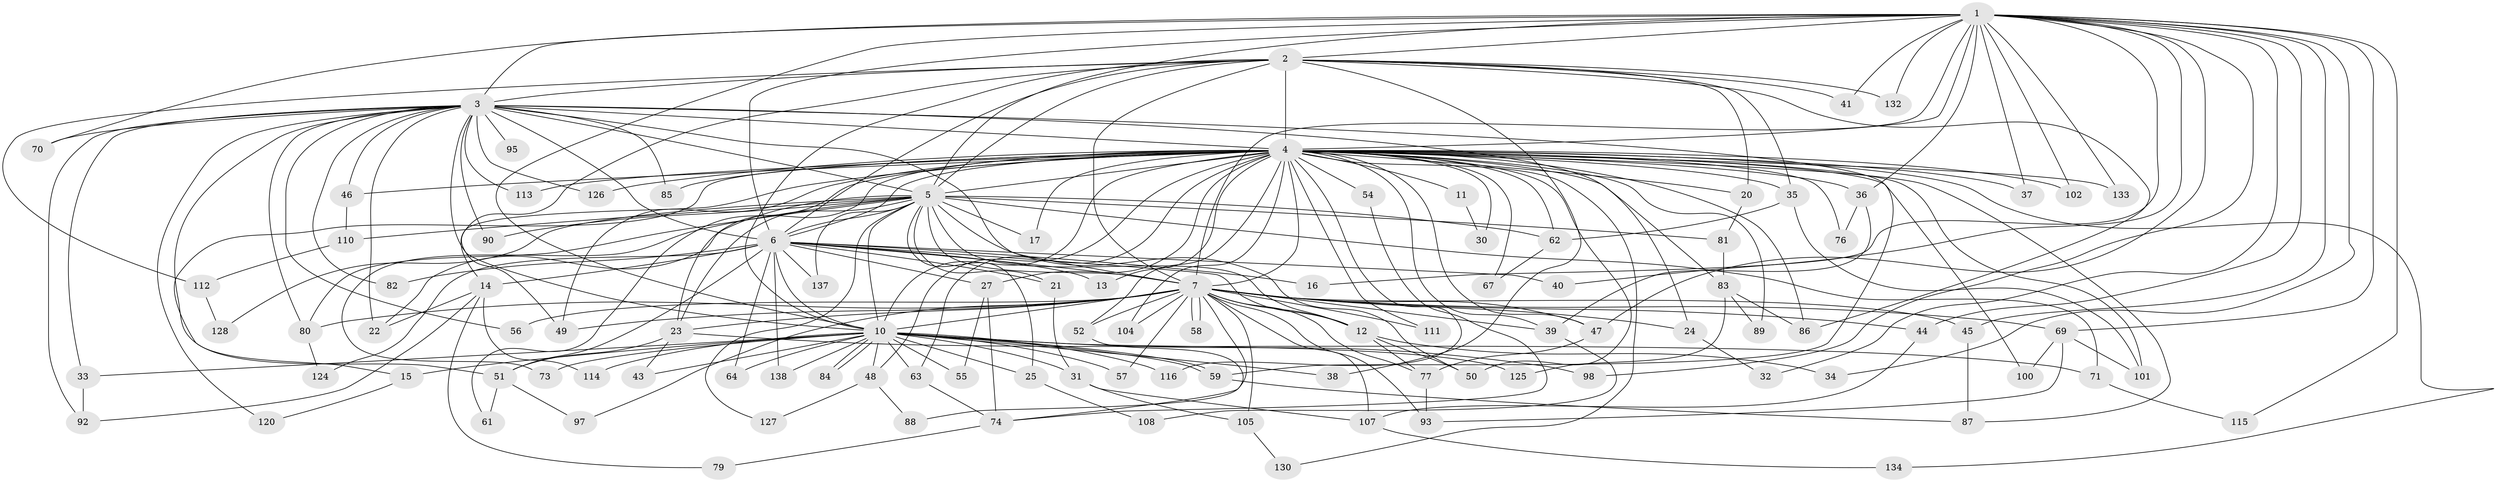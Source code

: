 // original degree distribution, {26: 0.014492753623188406, 17: 0.014492753623188406, 30: 0.007246376811594203, 24: 0.007246376811594203, 33: 0.007246376811594203, 18: 0.007246376811594203, 34: 0.007246376811594203, 32: 0.007246376811594203, 3: 0.2608695652173913, 6: 0.007246376811594203, 2: 0.5072463768115942, 5: 0.050724637681159424, 4: 0.10144927536231885}
// Generated by graph-tools (version 1.1) at 2025/11/02/27/25 16:11:01]
// undirected, 105 vertices, 239 edges
graph export_dot {
graph [start="1"]
  node [color=gray90,style=filled];
  1 [super="+28"];
  2 [super="+103"];
  3 [super="+18"];
  4 [super="+9"];
  5 [super="+8"];
  6 [super="+72"];
  7 [super="+29"];
  10 [super="+19"];
  11;
  12 [super="+117"];
  13;
  14 [super="+60"];
  15;
  16;
  17;
  20;
  21;
  22;
  23 [super="+26"];
  24;
  25;
  27;
  30;
  31 [super="+119"];
  32;
  33 [super="+118"];
  34;
  35;
  36;
  37;
  38;
  39 [super="+42"];
  40;
  41;
  43;
  44 [super="+123"];
  45;
  46 [super="+94"];
  47 [super="+106"];
  48 [super="+68"];
  49 [super="+66"];
  50 [super="+78"];
  51 [super="+53"];
  52;
  54 [super="+131"];
  55;
  56;
  57;
  58;
  59 [super="+91"];
  61;
  62 [super="+65"];
  63 [super="+109"];
  64;
  67;
  69 [super="+122"];
  70;
  71;
  73;
  74 [super="+75"];
  76;
  77 [super="+136"];
  79;
  80 [super="+99"];
  81;
  82;
  83;
  84;
  85;
  86;
  87 [super="+96"];
  88;
  89;
  90;
  92;
  93;
  95;
  97;
  98;
  100 [super="+129"];
  101 [super="+135"];
  102;
  104;
  105;
  107 [super="+121"];
  108;
  110;
  111;
  112;
  113;
  114;
  115;
  116;
  120;
  124;
  125;
  126;
  127;
  128;
  130;
  132;
  133;
  134;
  137;
  138;
  1 -- 2;
  1 -- 3;
  1 -- 4 [weight=2];
  1 -- 5 [weight=2];
  1 -- 6;
  1 -- 7;
  1 -- 10 [weight=2];
  1 -- 16;
  1 -- 32;
  1 -- 36;
  1 -- 37;
  1 -- 40;
  1 -- 41;
  1 -- 44;
  1 -- 45;
  1 -- 47;
  1 -- 69;
  1 -- 70;
  1 -- 98;
  1 -- 102;
  1 -- 115;
  1 -- 132;
  1 -- 133;
  1 -- 34;
  2 -- 3;
  2 -- 4 [weight=2];
  2 -- 5 [weight=2];
  2 -- 6;
  2 -- 7;
  2 -- 10;
  2 -- 20;
  2 -- 35;
  2 -- 38;
  2 -- 41;
  2 -- 112;
  2 -- 132;
  2 -- 86;
  2 -- 49;
  3 -- 4 [weight=2];
  3 -- 5 [weight=2];
  3 -- 6;
  3 -- 7;
  3 -- 10;
  3 -- 22;
  3 -- 24;
  3 -- 33;
  3 -- 46;
  3 -- 51;
  3 -- 70;
  3 -- 82;
  3 -- 85;
  3 -- 90;
  3 -- 92;
  3 -- 95 [weight=2];
  3 -- 113;
  3 -- 120;
  3 -- 80;
  3 -- 56;
  3 -- 126;
  3 -- 59;
  4 -- 5 [weight=4];
  4 -- 6 [weight=2];
  4 -- 7 [weight=2];
  4 -- 10 [weight=2];
  4 -- 11 [weight=2];
  4 -- 17;
  4 -- 23;
  4 -- 27;
  4 -- 30;
  4 -- 35;
  4 -- 48;
  4 -- 49;
  4 -- 52;
  4 -- 54 [weight=2];
  4 -- 61;
  4 -- 67;
  4 -- 87;
  4 -- 100 [weight=2];
  4 -- 102;
  4 -- 104;
  4 -- 113;
  4 -- 116;
  4 -- 126;
  4 -- 130;
  4 -- 133;
  4 -- 134;
  4 -- 13;
  4 -- 14;
  4 -- 15;
  4 -- 20;
  4 -- 36;
  4 -- 37;
  4 -- 46 [weight=2];
  4 -- 50;
  4 -- 63 [weight=2];
  4 -- 76;
  4 -- 83;
  4 -- 85;
  4 -- 86;
  4 -- 89;
  4 -- 111;
  4 -- 62;
  4 -- 47;
  4 -- 39;
  4 -- 101;
  5 -- 6 [weight=2];
  5 -- 7 [weight=2];
  5 -- 10 [weight=2];
  5 -- 12;
  5 -- 21;
  5 -- 62;
  5 -- 71;
  5 -- 81;
  5 -- 90;
  5 -- 127;
  5 -- 128;
  5 -- 73;
  5 -- 137;
  5 -- 80;
  5 -- 17;
  5 -- 22;
  5 -- 23;
  5 -- 25;
  5 -- 110;
  5 -- 50;
  6 -- 7;
  6 -- 10;
  6 -- 12;
  6 -- 13;
  6 -- 14;
  6 -- 16;
  6 -- 21;
  6 -- 27;
  6 -- 40;
  6 -- 51;
  6 -- 64;
  6 -- 82;
  6 -- 124;
  6 -- 137;
  6 -- 138;
  7 -- 10 [weight=3];
  7 -- 24;
  7 -- 39;
  7 -- 44;
  7 -- 45;
  7 -- 47;
  7 -- 49;
  7 -- 52;
  7 -- 56;
  7 -- 57;
  7 -- 58;
  7 -- 58;
  7 -- 69;
  7 -- 77;
  7 -- 80;
  7 -- 88;
  7 -- 93;
  7 -- 97;
  7 -- 104;
  7 -- 105;
  7 -- 111;
  7 -- 107 [weight=2];
  7 -- 12;
  7 -- 23;
  10 -- 15;
  10 -- 25;
  10 -- 33;
  10 -- 38;
  10 -- 43;
  10 -- 48 [weight=2];
  10 -- 55;
  10 -- 57;
  10 -- 59;
  10 -- 59;
  10 -- 63;
  10 -- 64;
  10 -- 73;
  10 -- 84;
  10 -- 84;
  10 -- 98;
  10 -- 114;
  10 -- 116;
  10 -- 125;
  10 -- 138;
  10 -- 31;
  11 -- 30;
  12 -- 34;
  12 -- 50;
  12 -- 77;
  14 -- 79;
  14 -- 92;
  14 -- 114;
  14 -- 22;
  15 -- 120;
  20 -- 81;
  21 -- 31;
  23 -- 43;
  23 -- 71;
  23 -- 51;
  24 -- 32;
  25 -- 108;
  27 -- 55;
  27 -- 74;
  31 -- 105 [weight=2];
  31 -- 107;
  33 -- 92;
  35 -- 62;
  35 -- 101;
  36 -- 39;
  36 -- 76;
  39 -- 108;
  44 -- 107;
  45 -- 87;
  46 -- 110;
  47 -- 77;
  48 -- 127;
  48 -- 88;
  51 -- 61;
  51 -- 97;
  52 -- 74;
  54 -- 74;
  59 -- 87;
  62 -- 67;
  63 -- 74;
  69 -- 101;
  69 -- 93;
  69 -- 100;
  71 -- 115;
  74 -- 79;
  77 -- 93;
  80 -- 124;
  81 -- 83;
  83 -- 86;
  83 -- 89;
  83 -- 125;
  105 -- 130;
  107 -- 134;
  110 -- 112;
  112 -- 128;
}
